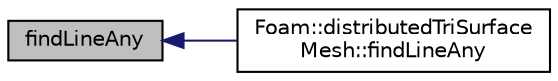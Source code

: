 digraph "findLineAny"
{
  bgcolor="transparent";
  edge [fontname="Helvetica",fontsize="10",labelfontname="Helvetica",labelfontsize="10"];
  node [fontname="Helvetica",fontsize="10",shape=record];
  rankdir="LR";
  Node1 [label="findLineAny",height=0.2,width=0.4,color="black", fillcolor="grey75", style="filled" fontcolor="black"];
  Node1 -> Node2 [dir="back",color="midnightblue",fontsize="10",style="solid",fontname="Helvetica"];
  Node2 [label="Foam::distributedTriSurface\lMesh::findLineAny",height=0.2,width=0.4,color="black",URL="$classFoam_1_1distributedTriSurfaceMesh.html#ac65d782c6c6dd90c8a8f260986b64cf4",tooltip="Return any intersection on segment from start to end. "];
}
